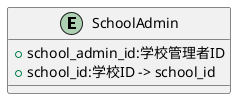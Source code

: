 @startuml

entity "SchoolAdmin" {
    + school_admin_id:学校管理者ID
    + school_id:学校ID -> school_id
}

@enduml
